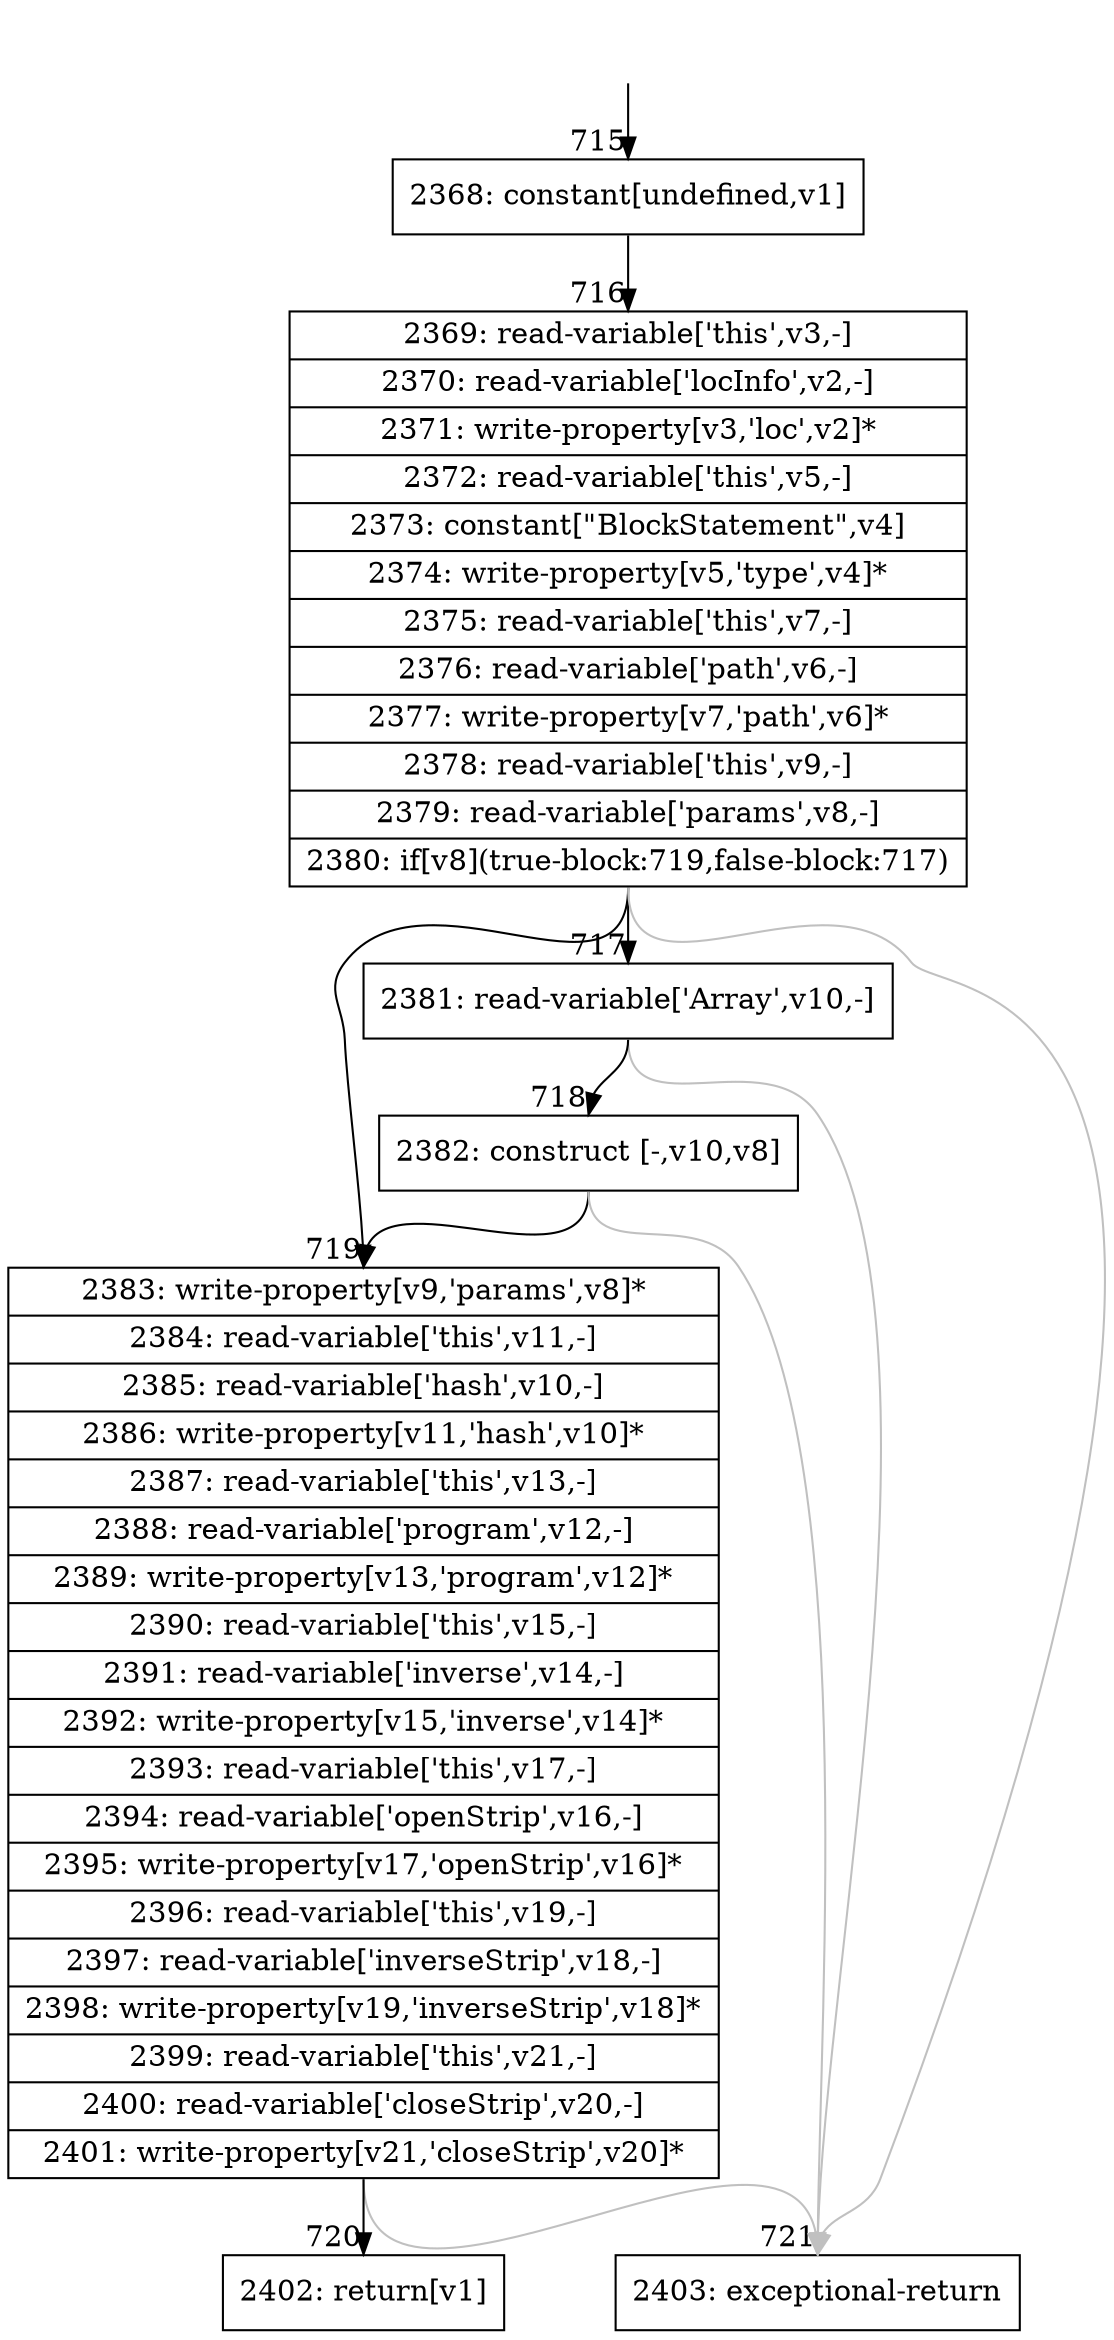 digraph {
rankdir="TD"
BB_entry64[shape=none,label=""];
BB_entry64 -> BB715 [tailport=s, headport=n, headlabel="    715"]
BB715 [shape=record label="{2368: constant[undefined,v1]}" ] 
BB715 -> BB716 [tailport=s, headport=n, headlabel="      716"]
BB716 [shape=record label="{2369: read-variable['this',v3,-]|2370: read-variable['locInfo',v2,-]|2371: write-property[v3,'loc',v2]*|2372: read-variable['this',v5,-]|2373: constant[\"BlockStatement\",v4]|2374: write-property[v5,'type',v4]*|2375: read-variable['this',v7,-]|2376: read-variable['path',v6,-]|2377: write-property[v7,'path',v6]*|2378: read-variable['this',v9,-]|2379: read-variable['params',v8,-]|2380: if[v8](true-block:719,false-block:717)}" ] 
BB716 -> BB719 [tailport=s, headport=n, headlabel="      719"]
BB716 -> BB717 [tailport=s, headport=n, headlabel="      717"]
BB716 -> BB721 [tailport=s, headport=n, color=gray, headlabel="      721"]
BB717 [shape=record label="{2381: read-variable['Array',v10,-]}" ] 
BB717 -> BB718 [tailport=s, headport=n, headlabel="      718"]
BB717 -> BB721 [tailport=s, headport=n, color=gray]
BB718 [shape=record label="{2382: construct [-,v10,v8]}" ] 
BB718 -> BB719 [tailport=s, headport=n]
BB718 -> BB721 [tailport=s, headport=n, color=gray]
BB719 [shape=record label="{2383: write-property[v9,'params',v8]*|2384: read-variable['this',v11,-]|2385: read-variable['hash',v10,-]|2386: write-property[v11,'hash',v10]*|2387: read-variable['this',v13,-]|2388: read-variable['program',v12,-]|2389: write-property[v13,'program',v12]*|2390: read-variable['this',v15,-]|2391: read-variable['inverse',v14,-]|2392: write-property[v15,'inverse',v14]*|2393: read-variable['this',v17,-]|2394: read-variable['openStrip',v16,-]|2395: write-property[v17,'openStrip',v16]*|2396: read-variable['this',v19,-]|2397: read-variable['inverseStrip',v18,-]|2398: write-property[v19,'inverseStrip',v18]*|2399: read-variable['this',v21,-]|2400: read-variable['closeStrip',v20,-]|2401: write-property[v21,'closeStrip',v20]*}" ] 
BB719 -> BB720 [tailport=s, headport=n, headlabel="      720"]
BB719 -> BB721 [tailport=s, headport=n, color=gray]
BB720 [shape=record label="{2402: return[v1]}" ] 
BB721 [shape=record label="{2403: exceptional-return}" ] 
//#$~ 763
}
